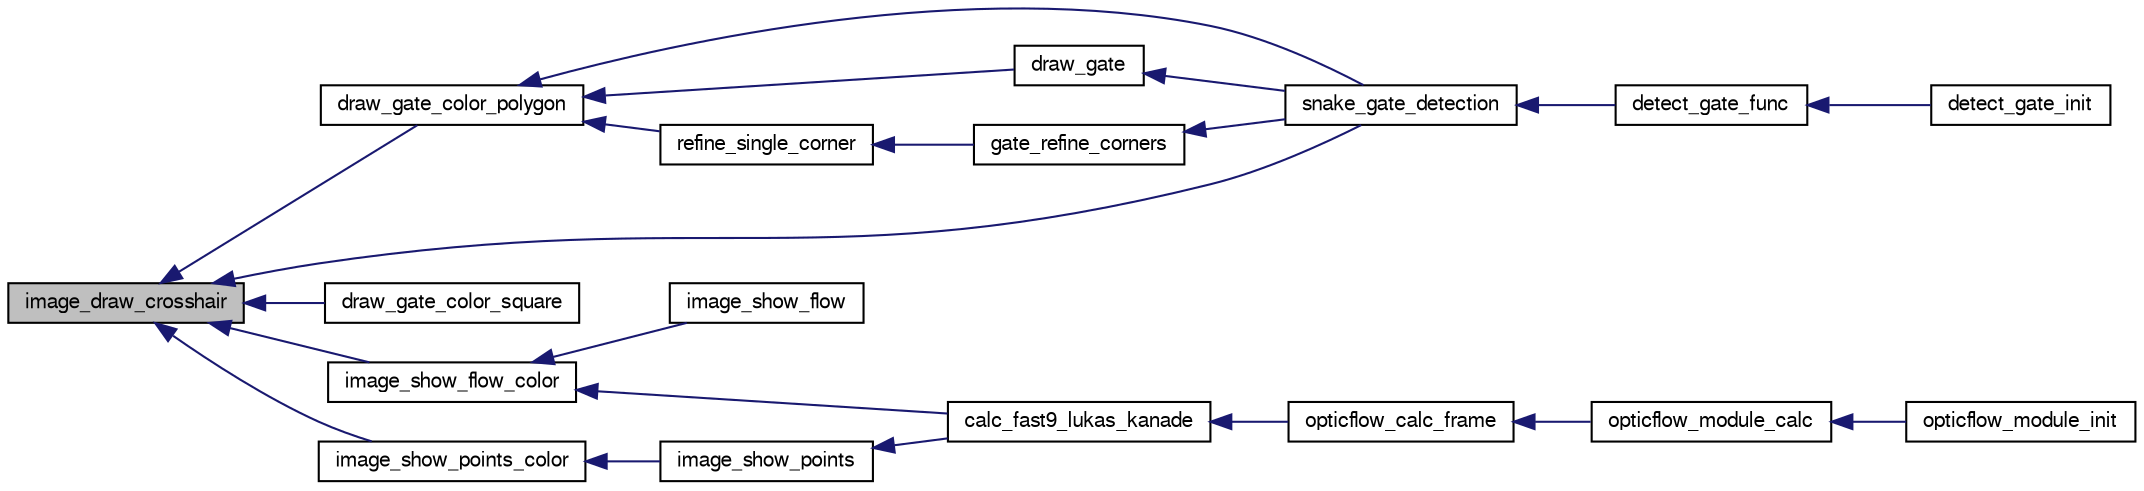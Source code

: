 digraph "image_draw_crosshair"
{
  edge [fontname="FreeSans",fontsize="10",labelfontname="FreeSans",labelfontsize="10"];
  node [fontname="FreeSans",fontsize="10",shape=record];
  rankdir="LR";
  Node1 [label="image_draw_crosshair",height=0.2,width=0.4,color="black", fillcolor="grey75", style="filled", fontcolor="black"];
  Node1 -> Node2 [dir="back",color="midnightblue",fontsize="10",style="solid",fontname="FreeSans"];
  Node2 [label="draw_gate_color_polygon",height=0.2,width=0.4,color="black", fillcolor="white", style="filled",URL="$snake__gate__detection_8h.html#a187099f3c8b15ddf2fc47461c89e13fe",tooltip="Draw the gate on an image, using the corner points, possibly resulting in a polygon. "];
  Node2 -> Node3 [dir="back",color="midnightblue",fontsize="10",style="solid",fontname="FreeSans"];
  Node3 [label="snake_gate_detection",height=0.2,width=0.4,color="black", fillcolor="white", style="filled",URL="$snake__gate__detection_8h.html#a6f4b4ad6fe02036ec21c3ad960c041bd",tooltip="Run snake gate detection on an image. "];
  Node3 -> Node4 [dir="back",color="midnightblue",fontsize="10",style="solid",fontname="FreeSans"];
  Node4 [label="detect_gate_func",height=0.2,width=0.4,color="black", fillcolor="white", style="filled",URL="$detect__gate_8c.html#a33f5e6c0b684ec61feb65db935e01ff9"];
  Node4 -> Node5 [dir="back",color="midnightblue",fontsize="10",style="solid",fontname="FreeSans"];
  Node5 [label="detect_gate_init",height=0.2,width=0.4,color="black", fillcolor="white", style="filled",URL="$detect__gate_8h.html#afad85937ed43b1d2963bec59f0031ec1"];
  Node2 -> Node6 [dir="back",color="midnightblue",fontsize="10",style="solid",fontname="FreeSans"];
  Node6 [label="draw_gate",height=0.2,width=0.4,color="black", fillcolor="white", style="filled",URL="$snake__gate__detection_8h.html#afa74197068ad47804df4125b8601b31c",tooltip="Draw the gate on an image. "];
  Node6 -> Node3 [dir="back",color="midnightblue",fontsize="10",style="solid",fontname="FreeSans"];
  Node2 -> Node7 [dir="back",color="midnightblue",fontsize="10",style="solid",fontname="FreeSans"];
  Node7 [label="refine_single_corner",height=0.2,width=0.4,color="black", fillcolor="white", style="filled",URL="$snake__gate__detection_8h.html#af769b63bbec582d186cbe93175d6dc8c",tooltip="Refine a single corner, based on the color around the coordinate. "];
  Node7 -> Node8 [dir="back",color="midnightblue",fontsize="10",style="solid",fontname="FreeSans"];
  Node8 [label="gate_refine_corners",height=0.2,width=0.4,color="black", fillcolor="white", style="filled",URL="$snake__gate__detection_8h.html#a2a3da4e9600e16e13b490769b3374ffa",tooltip="Refine the four corners of the gate, based on the color around the supposed corner locations..."];
  Node8 -> Node3 [dir="back",color="midnightblue",fontsize="10",style="solid",fontname="FreeSans"];
  Node1 -> Node9 [dir="back",color="midnightblue",fontsize="10",style="solid",fontname="FreeSans"];
  Node9 [label="draw_gate_color_square",height=0.2,width=0.4,color="black", fillcolor="white", style="filled",URL="$snake__gate__detection_8h.html#ab8c72cf9993935e358c258374c2a1857",tooltip="Draw the gate on an image, using only the center coordinate and sizes - resulting in a square gate..."];
  Node1 -> Node10 [dir="back",color="midnightblue",fontsize="10",style="solid",fontname="FreeSans"];
  Node10 [label="image_show_flow_color",height=0.2,width=0.4,color="black", fillcolor="white", style="filled",URL="$image_8h.html#a9745125ba8d5be3b499b8ff972e189ee",tooltip="Shows the flow from a specific point to a new point This works on YUV422 and Grayscale images..."];
  Node10 -> Node11 [dir="back",color="midnightblue",fontsize="10",style="solid",fontname="FreeSans"];
  Node11 [label="image_show_flow",height=0.2,width=0.4,color="black", fillcolor="white", style="filled",URL="$image_8h.html#a94dcb784f31e65bdc562452321371a5f"];
  Node10 -> Node12 [dir="back",color="midnightblue",fontsize="10",style="solid",fontname="FreeSans"];
  Node12 [label="calc_fast9_lukas_kanade",height=0.2,width=0.4,color="black", fillcolor="white", style="filled",URL="$opticflow__calculator_8h.html#a3edff14cc7f95b5202ba6841a12dfed3",tooltip="Run the optical flow with fast9 and lukaskanade on a new image frame. "];
  Node12 -> Node13 [dir="back",color="midnightblue",fontsize="10",style="solid",fontname="FreeSans"];
  Node13 [label="opticflow_calc_frame",height=0.2,width=0.4,color="black", fillcolor="white", style="filled",URL="$opticflow__calculator_8h.html#a89e51af8fe5a0f534193635d181a2086",tooltip="Run the optical flow on a new image frame. "];
  Node13 -> Node14 [dir="back",color="midnightblue",fontsize="10",style="solid",fontname="FreeSans"];
  Node14 [label="opticflow_module_calc",height=0.2,width=0.4,color="black", fillcolor="white", style="filled",URL="$opticflow__module_8c.html#adb417544fc559b45532524416ce59953",tooltip="The main optical flow calculation thread. "];
  Node14 -> Node15 [dir="back",color="midnightblue",fontsize="10",style="solid",fontname="FreeSans"];
  Node15 [label="opticflow_module_init",height=0.2,width=0.4,color="black", fillcolor="white", style="filled",URL="$opticflow__module_8h.html#a6026660ee86fbb1f72bada581386e6d9",tooltip="Initialize the optical flow module for the bottom camera. "];
  Node1 -> Node16 [dir="back",color="midnightblue",fontsize="10",style="solid",fontname="FreeSans"];
  Node16 [label="image_show_points_color",height=0.2,width=0.4,color="black", fillcolor="white", style="filled",URL="$image_8h.html#a5943c9835fd07452f25e10ae27f16720",tooltip="Show points in an image by coloring them through giving the pixels the maximum value. "];
  Node16 -> Node17 [dir="back",color="midnightblue",fontsize="10",style="solid",fontname="FreeSans"];
  Node17 [label="image_show_points",height=0.2,width=0.4,color="black", fillcolor="white", style="filled",URL="$image_8h.html#a6b1f1f53bd730945826724d139048831",tooltip="Show points in an image by coloring them through giving the pixels the maximum value. "];
  Node17 -> Node12 [dir="back",color="midnightblue",fontsize="10",style="solid",fontname="FreeSans"];
  Node1 -> Node3 [dir="back",color="midnightblue",fontsize="10",style="solid",fontname="FreeSans"];
}
